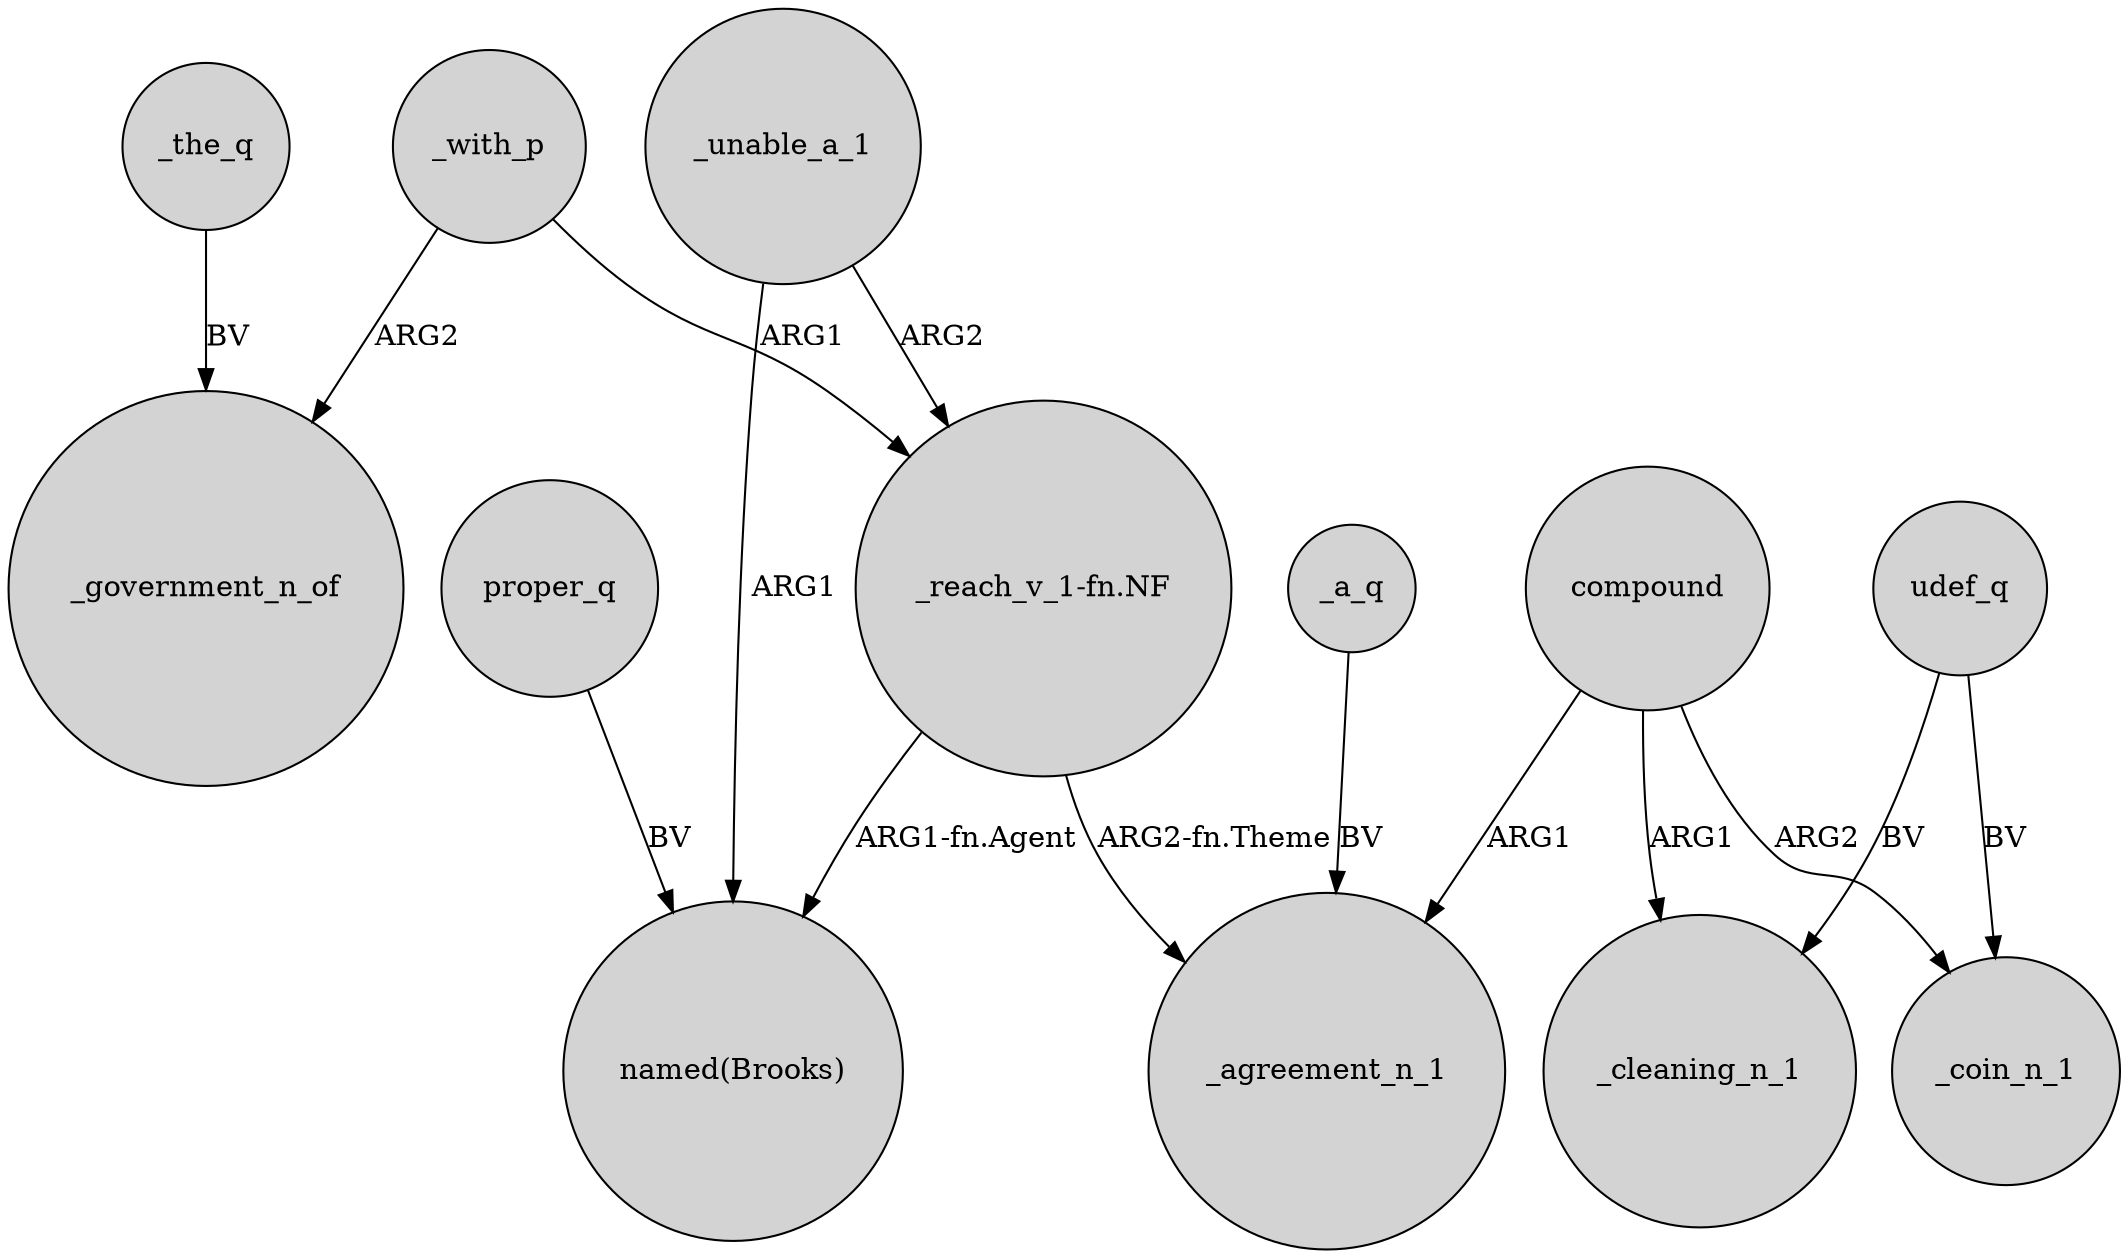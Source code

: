 digraph {
	node [shape=circle style=filled]
	_the_q -> _government_n_of [label=BV]
	proper_q -> "named(Brooks)" [label=BV]
	_with_p -> "_reach_v_1-fn.NF" [label=ARG1]
	_a_q -> _agreement_n_1 [label=BV]
	compound -> _cleaning_n_1 [label=ARG1]
	_with_p -> _government_n_of [label=ARG2]
	_unable_a_1 -> "_reach_v_1-fn.NF" [label=ARG2]
	compound -> _agreement_n_1 [label=ARG1]
	udef_q -> _coin_n_1 [label=BV]
	"_reach_v_1-fn.NF" -> _agreement_n_1 [label="ARG2-fn.Theme"]
	compound -> _coin_n_1 [label=ARG2]
	"_reach_v_1-fn.NF" -> "named(Brooks)" [label="ARG1-fn.Agent"]
	udef_q -> _cleaning_n_1 [label=BV]
	_unable_a_1 -> "named(Brooks)" [label=ARG1]
}
